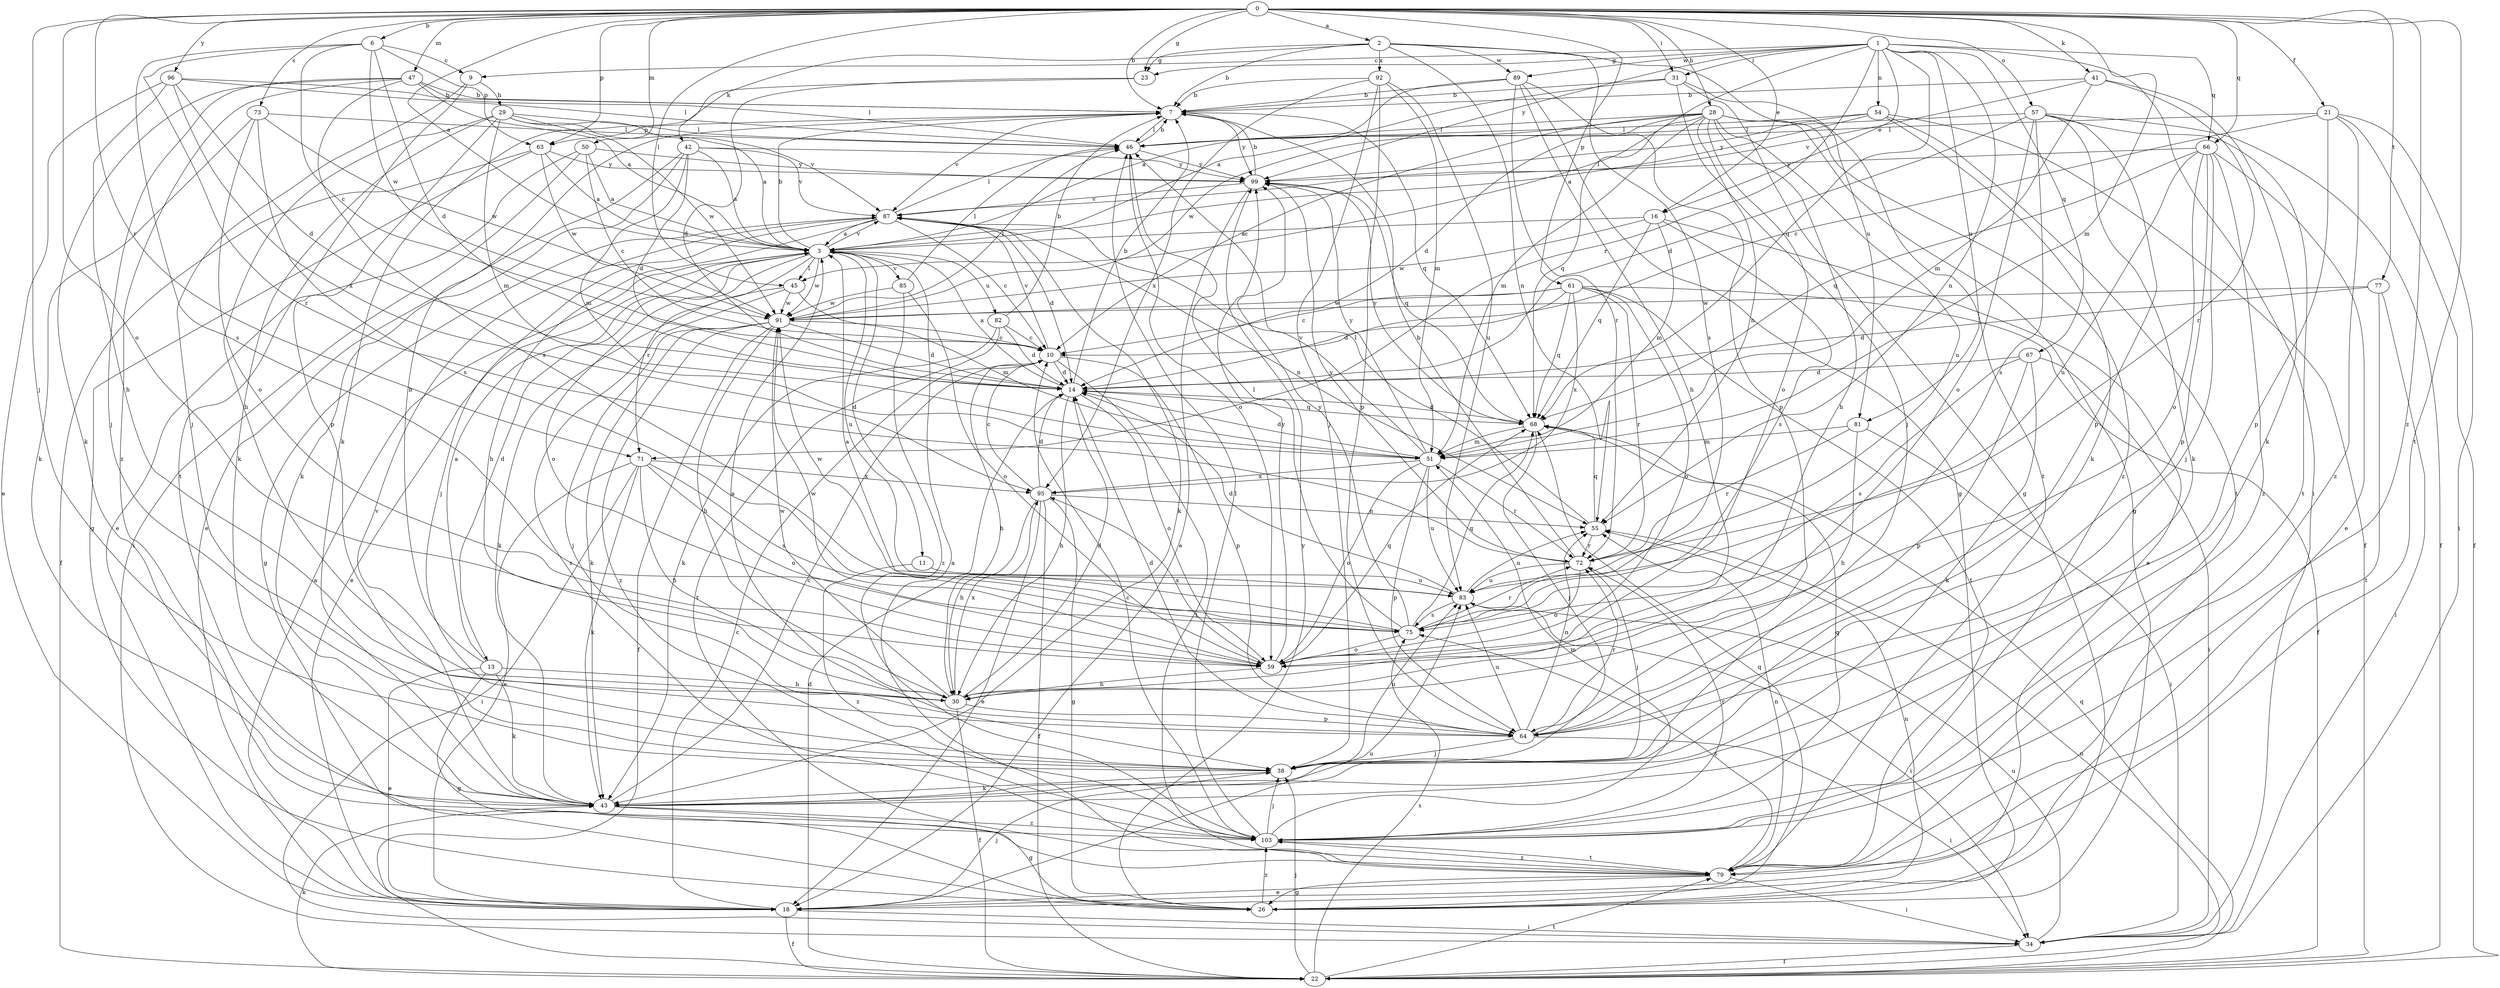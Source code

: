 strict digraph  {
0;
1;
2;
3;
6;
7;
9;
10;
11;
13;
14;
16;
18;
21;
22;
23;
26;
28;
29;
30;
31;
34;
38;
41;
42;
43;
45;
46;
47;
50;
51;
54;
55;
57;
59;
61;
63;
64;
66;
67;
68;
71;
72;
73;
75;
77;
79;
81;
82;
83;
85;
87;
89;
91;
92;
95;
96;
99;
103;
0 -> 2  [label=a];
0 -> 3  [label=a];
0 -> 6  [label=b];
0 -> 7  [label=b];
0 -> 16  [label=e];
0 -> 21  [label=f];
0 -> 23  [label=g];
0 -> 28  [label=h];
0 -> 31  [label=i];
0 -> 38  [label=j];
0 -> 41  [label=k];
0 -> 45  [label=l];
0 -> 47  [label=m];
0 -> 50  [label=m];
0 -> 51  [label=m];
0 -> 57  [label=o];
0 -> 59  [label=o];
0 -> 61  [label=p];
0 -> 63  [label=p];
0 -> 66  [label=q];
0 -> 71  [label=r];
0 -> 73  [label=s];
0 -> 77  [label=t];
0 -> 79  [label=t];
0 -> 96  [label=y];
0 -> 103  [label=z];
1 -> 9  [label=c];
1 -> 16  [label=e];
1 -> 23  [label=g];
1 -> 31  [label=i];
1 -> 34  [label=i];
1 -> 45  [label=l];
1 -> 54  [label=n];
1 -> 55  [label=n];
1 -> 66  [label=q];
1 -> 67  [label=q];
1 -> 68  [label=q];
1 -> 71  [label=r];
1 -> 81  [label=u];
1 -> 89  [label=w];
1 -> 99  [label=y];
2 -> 7  [label=b];
2 -> 23  [label=g];
2 -> 42  [label=k];
2 -> 55  [label=n];
2 -> 75  [label=s];
2 -> 81  [label=u];
2 -> 89  [label=w];
2 -> 92  [label=x];
3 -> 7  [label=b];
3 -> 11  [label=d];
3 -> 13  [label=d];
3 -> 18  [label=e];
3 -> 45  [label=l];
3 -> 59  [label=o];
3 -> 71  [label=r];
3 -> 82  [label=u];
3 -> 83  [label=u];
3 -> 85  [label=v];
3 -> 87  [label=v];
3 -> 91  [label=w];
6 -> 9  [label=c];
6 -> 10  [label=c];
6 -> 14  [label=d];
6 -> 63  [label=p];
6 -> 72  [label=r];
6 -> 75  [label=s];
6 -> 91  [label=w];
7 -> 46  [label=l];
7 -> 63  [label=p];
7 -> 68  [label=q];
7 -> 87  [label=v];
7 -> 99  [label=y];
9 -> 29  [label=h];
9 -> 38  [label=j];
9 -> 79  [label=t];
10 -> 14  [label=d];
10 -> 30  [label=h];
10 -> 64  [label=p];
10 -> 79  [label=t];
10 -> 87  [label=v];
11 -> 83  [label=u];
11 -> 103  [label=z];
13 -> 3  [label=a];
13 -> 7  [label=b];
13 -> 18  [label=e];
13 -> 26  [label=g];
13 -> 30  [label=h];
13 -> 43  [label=k];
14 -> 3  [label=a];
14 -> 7  [label=b];
14 -> 30  [label=h];
14 -> 59  [label=o];
14 -> 68  [label=q];
16 -> 3  [label=a];
16 -> 18  [label=e];
16 -> 51  [label=m];
16 -> 68  [label=q];
16 -> 75  [label=s];
16 -> 91  [label=w];
18 -> 3  [label=a];
18 -> 10  [label=c];
18 -> 22  [label=f];
18 -> 34  [label=i];
18 -> 38  [label=j];
18 -> 83  [label=u];
21 -> 10  [label=c];
21 -> 22  [label=f];
21 -> 34  [label=i];
21 -> 46  [label=l];
21 -> 64  [label=p];
21 -> 103  [label=z];
22 -> 14  [label=d];
22 -> 38  [label=j];
22 -> 43  [label=k];
22 -> 55  [label=n];
22 -> 68  [label=q];
22 -> 75  [label=s];
22 -> 79  [label=t];
23 -> 14  [label=d];
23 -> 43  [label=k];
26 -> 55  [label=n];
26 -> 68  [label=q];
26 -> 99  [label=y];
26 -> 103  [label=z];
28 -> 10  [label=c];
28 -> 14  [label=d];
28 -> 26  [label=g];
28 -> 30  [label=h];
28 -> 46  [label=l];
28 -> 51  [label=m];
28 -> 55  [label=n];
28 -> 59  [label=o];
28 -> 68  [label=q];
28 -> 83  [label=u];
28 -> 91  [label=w];
28 -> 103  [label=z];
29 -> 3  [label=a];
29 -> 30  [label=h];
29 -> 43  [label=k];
29 -> 46  [label=l];
29 -> 51  [label=m];
29 -> 64  [label=p];
29 -> 87  [label=v];
29 -> 91  [label=w];
30 -> 14  [label=d];
30 -> 22  [label=f];
30 -> 64  [label=p];
30 -> 91  [label=w];
30 -> 95  [label=x];
31 -> 3  [label=a];
31 -> 7  [label=b];
31 -> 26  [label=g];
31 -> 38  [label=j];
31 -> 79  [label=t];
34 -> 22  [label=f];
34 -> 83  [label=u];
38 -> 43  [label=k];
38 -> 83  [label=u];
41 -> 7  [label=b];
41 -> 43  [label=k];
41 -> 51  [label=m];
41 -> 72  [label=r];
41 -> 87  [label=v];
42 -> 3  [label=a];
42 -> 14  [label=d];
42 -> 18  [label=e];
42 -> 43  [label=k];
42 -> 51  [label=m];
42 -> 87  [label=v];
42 -> 99  [label=y];
43 -> 10  [label=c];
43 -> 26  [label=g];
43 -> 87  [label=v];
43 -> 103  [label=z];
45 -> 43  [label=k];
45 -> 51  [label=m];
45 -> 91  [label=w];
45 -> 103  [label=z];
46 -> 7  [label=b];
46 -> 59  [label=o];
46 -> 99  [label=y];
47 -> 3  [label=a];
47 -> 7  [label=b];
47 -> 38  [label=j];
47 -> 43  [label=k];
47 -> 46  [label=l];
47 -> 75  [label=s];
47 -> 103  [label=z];
50 -> 3  [label=a];
50 -> 10  [label=c];
50 -> 18  [label=e];
50 -> 34  [label=i];
50 -> 99  [label=y];
51 -> 14  [label=d];
51 -> 59  [label=o];
51 -> 64  [label=p];
51 -> 72  [label=r];
51 -> 83  [label=u];
51 -> 87  [label=v];
51 -> 95  [label=x];
51 -> 99  [label=y];
54 -> 3  [label=a];
54 -> 22  [label=f];
54 -> 43  [label=k];
54 -> 46  [label=l];
54 -> 79  [label=t];
54 -> 99  [label=y];
55 -> 46  [label=l];
55 -> 68  [label=q];
55 -> 72  [label=r];
57 -> 14  [label=d];
57 -> 22  [label=f];
57 -> 43  [label=k];
57 -> 46  [label=l];
57 -> 59  [label=o];
57 -> 64  [label=p];
57 -> 75  [label=s];
57 -> 79  [label=t];
59 -> 30  [label=h];
59 -> 68  [label=q];
59 -> 91  [label=w];
59 -> 95  [label=x];
59 -> 99  [label=y];
61 -> 10  [label=c];
61 -> 14  [label=d];
61 -> 22  [label=f];
61 -> 59  [label=o];
61 -> 68  [label=q];
61 -> 72  [label=r];
61 -> 79  [label=t];
61 -> 91  [label=w];
61 -> 95  [label=x];
63 -> 3  [label=a];
63 -> 22  [label=f];
63 -> 26  [label=g];
63 -> 91  [label=w];
63 -> 99  [label=y];
64 -> 3  [label=a];
64 -> 14  [label=d];
64 -> 34  [label=i];
64 -> 38  [label=j];
64 -> 55  [label=n];
64 -> 72  [label=r];
64 -> 83  [label=u];
66 -> 18  [label=e];
66 -> 38  [label=j];
66 -> 59  [label=o];
66 -> 64  [label=p];
66 -> 68  [label=q];
66 -> 83  [label=u];
66 -> 99  [label=y];
66 -> 103  [label=z];
67 -> 14  [label=d];
67 -> 34  [label=i];
67 -> 43  [label=k];
67 -> 64  [label=p];
67 -> 75  [label=s];
68 -> 14  [label=d];
68 -> 38  [label=j];
68 -> 51  [label=m];
68 -> 99  [label=y];
71 -> 18  [label=e];
71 -> 30  [label=h];
71 -> 34  [label=i];
71 -> 43  [label=k];
71 -> 59  [label=o];
71 -> 75  [label=s];
71 -> 95  [label=x];
72 -> 7  [label=b];
72 -> 38  [label=j];
72 -> 59  [label=o];
72 -> 83  [label=u];
72 -> 99  [label=y];
73 -> 43  [label=k];
73 -> 46  [label=l];
73 -> 59  [label=o];
73 -> 75  [label=s];
73 -> 91  [label=w];
75 -> 3  [label=a];
75 -> 46  [label=l];
75 -> 59  [label=o];
75 -> 68  [label=q];
75 -> 72  [label=r];
75 -> 99  [label=y];
77 -> 14  [label=d];
77 -> 34  [label=i];
77 -> 79  [label=t];
77 -> 91  [label=w];
79 -> 3  [label=a];
79 -> 18  [label=e];
79 -> 26  [label=g];
79 -> 34  [label=i];
79 -> 55  [label=n];
79 -> 75  [label=s];
79 -> 103  [label=z];
81 -> 30  [label=h];
81 -> 34  [label=i];
81 -> 51  [label=m];
81 -> 72  [label=r];
82 -> 7  [label=b];
82 -> 10  [label=c];
82 -> 14  [label=d];
82 -> 43  [label=k];
82 -> 79  [label=t];
83 -> 14  [label=d];
83 -> 34  [label=i];
83 -> 55  [label=n];
83 -> 75  [label=s];
83 -> 91  [label=w];
85 -> 46  [label=l];
85 -> 59  [label=o];
85 -> 91  [label=w];
85 -> 103  [label=z];
87 -> 3  [label=a];
87 -> 10  [label=c];
87 -> 14  [label=d];
87 -> 26  [label=g];
87 -> 30  [label=h];
87 -> 38  [label=j];
87 -> 43  [label=k];
87 -> 46  [label=l];
87 -> 55  [label=n];
89 -> 3  [label=a];
89 -> 7  [label=b];
89 -> 26  [label=g];
89 -> 30  [label=h];
89 -> 64  [label=p];
89 -> 72  [label=r];
91 -> 10  [label=c];
91 -> 14  [label=d];
91 -> 22  [label=f];
91 -> 30  [label=h];
91 -> 38  [label=j];
91 -> 43  [label=k];
91 -> 46  [label=l];
91 -> 103  [label=z];
92 -> 7  [label=b];
92 -> 38  [label=j];
92 -> 51  [label=m];
92 -> 64  [label=p];
92 -> 83  [label=u];
92 -> 95  [label=x];
95 -> 10  [label=c];
95 -> 14  [label=d];
95 -> 18  [label=e];
95 -> 22  [label=f];
95 -> 26  [label=g];
95 -> 30  [label=h];
95 -> 55  [label=n];
96 -> 7  [label=b];
96 -> 14  [label=d];
96 -> 18  [label=e];
96 -> 30  [label=h];
96 -> 46  [label=l];
96 -> 95  [label=x];
99 -> 7  [label=b];
99 -> 18  [label=e];
99 -> 68  [label=q];
99 -> 87  [label=v];
103 -> 10  [label=c];
103 -> 38  [label=j];
103 -> 46  [label=l];
103 -> 51  [label=m];
103 -> 68  [label=q];
103 -> 72  [label=r];
103 -> 79  [label=t];
}
